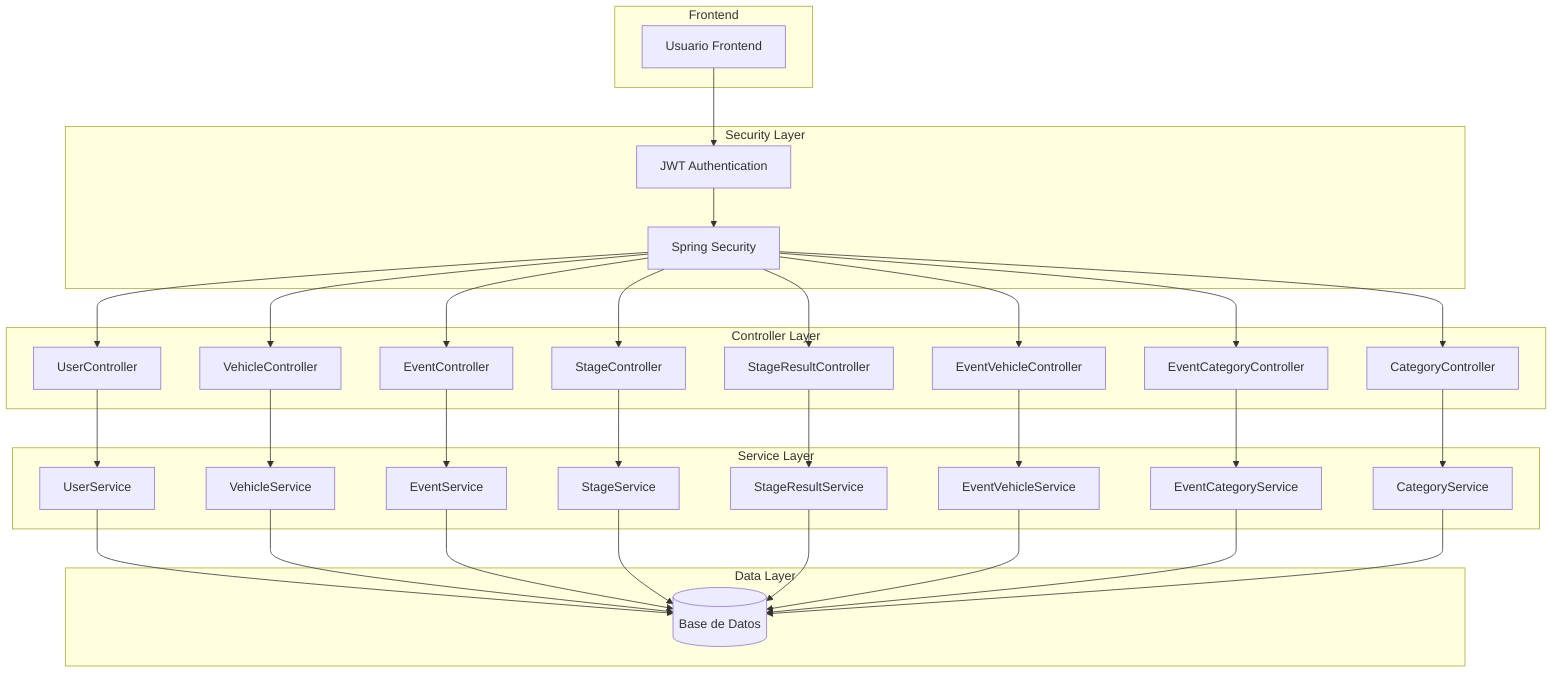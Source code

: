 graph TB
    subgraph "Frontend"
        UI[Usuario Frontend]
    end
    
    subgraph "Security Layer"
        JWT[JWT Authentication]
        AUTH[Spring Security]
    end
    
    subgraph "Controller Layer"
        UC[UserController]
        VC[VehicleController]
        EC[EventController]
        SC[StageController]
        SRC[StageResultController]
        EVC[EventVehicleController]
        ECC[EventCategoryController]
        CC[CategoryController]
    end
    
    subgraph "Service Layer"
        US[UserService]
        VS[VehicleService]
        ES[EventService]
        SS[StageService]
        SRS[StageResultService]
        EVS[EventVehicleService]
        ECS[EventCategoryService]
        CS[CategoryService]
    end
    
    subgraph "Data Layer"
        DB[(Base de Datos)]
    end
    
    UI --> JWT
    JWT --> AUTH
    AUTH --> UC
    AUTH --> VC
    AUTH --> EC
    AUTH --> SC
    AUTH --> SRC
    AUTH --> EVC
    AUTH --> ECC
    AUTH --> CC
    
    UC --> US
    VC --> VS
    EC --> ES
    SC --> SS
    SRC --> SRS
    EVC --> EVS
    ECC --> ECS
    CC --> CS
    
    US --> DB
    VS --> DB
    ES --> DB
    SS --> DB
    SRS --> DB
    EVS --> DB
    ECS --> DB
    CS --> DB